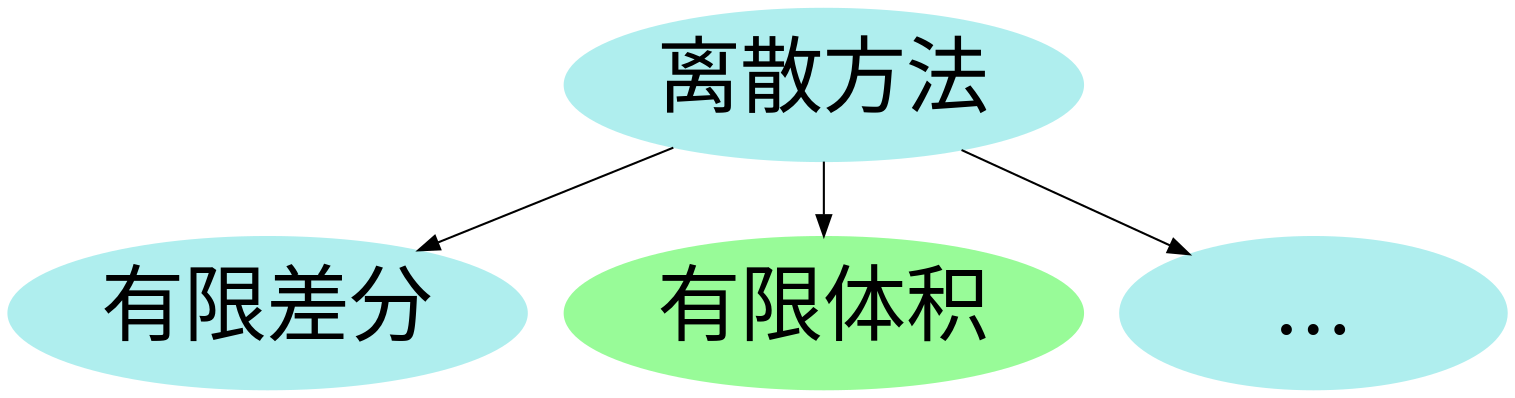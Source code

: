 
// Description: fv in dynamic core
//
//       Usage: dotrun xxx.dot
//
//      Author: OU Yuyuan <ouyuyuan@lasg.iap.ac.cn>
//     Created: 2014-04-16 16:30:46 BJT
// Last Change: 2014-04-16 21:54:45 BJT

digraph g {

    node [style=filled,color=paleturquoise,fontsize=40];
    "离散方法"->"有限差分";
//    "离散方法"->"谱展开";
//    "离散方法"->"有限元";

//    node [style=filled,color=bisque];
//    node [style=filled,color=greenyellow];
    node [style=filled,color=palegreen];
    "离散方法"->"有限体积";

    node [style=filled,color=paleturquoise];
//    "离散方法"->"谱元";
    "离散方法"->"   ...   ";
}
